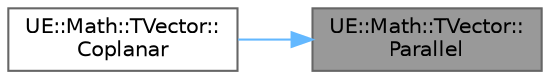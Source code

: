 digraph "UE::Math::TVector::Parallel"
{
 // INTERACTIVE_SVG=YES
 // LATEX_PDF_SIZE
  bgcolor="transparent";
  edge [fontname=Helvetica,fontsize=10,labelfontname=Helvetica,labelfontsize=10];
  node [fontname=Helvetica,fontsize=10,shape=box,height=0.2,width=0.4];
  rankdir="RL";
  Node1 [id="Node000001",label="UE::Math::TVector::\lParallel",height=0.2,width=0.4,color="gray40", fillcolor="grey60", style="filled", fontcolor="black",tooltip="See if two normal vectors are nearly parallel, meaning the angle between them is close to 0 degrees."];
  Node1 -> Node2 [id="edge1_Node000001_Node000002",dir="back",color="steelblue1",style="solid",tooltip=" "];
  Node2 [id="Node000002",label="UE::Math::TVector::\lCoplanar",height=0.2,width=0.4,color="grey40", fillcolor="white", style="filled",URL="$de/d77/structUE_1_1Math_1_1TVector.html#af045daf66b71264acb716f70e1e47fcd",tooltip="See if two planes are coplanar."];
}
